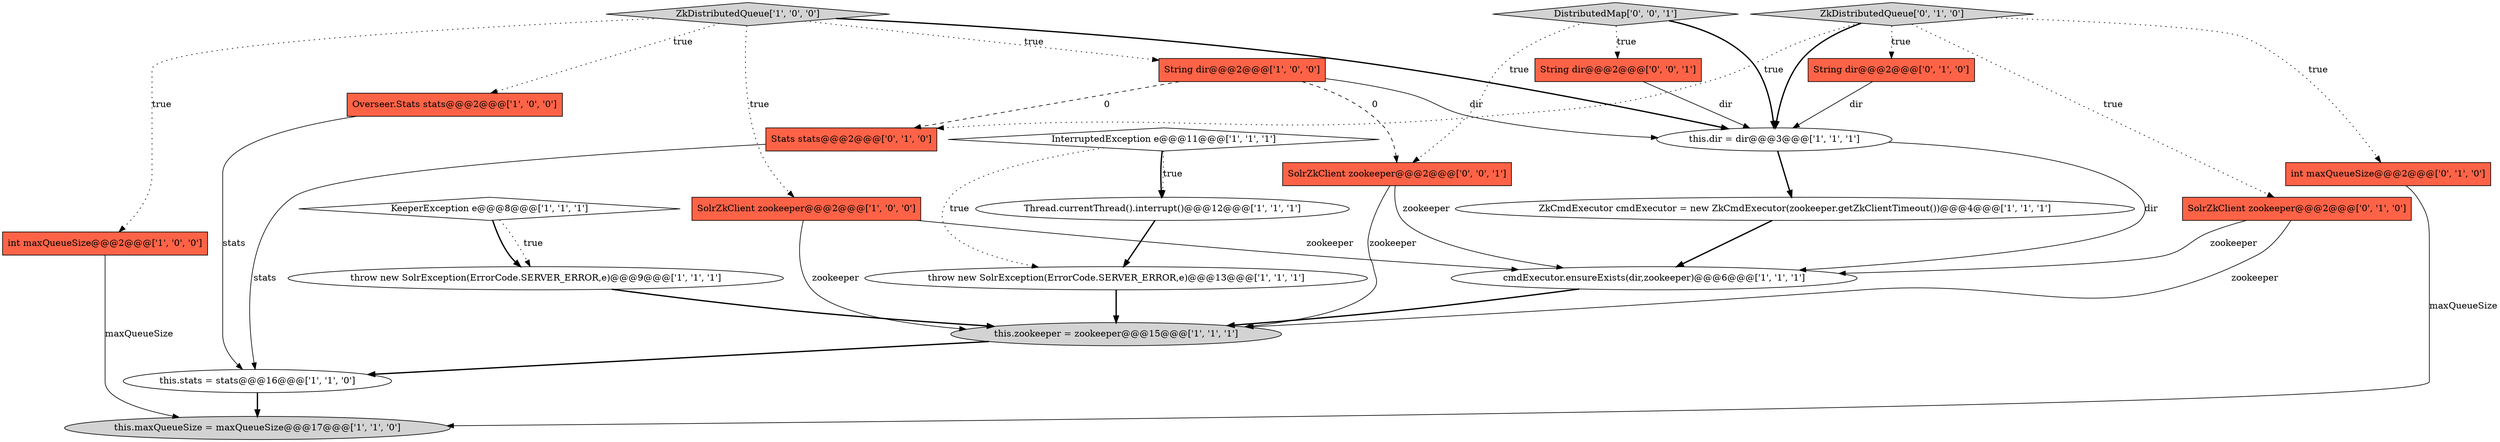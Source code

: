 digraph {
4 [style = filled, label = "this.maxQueueSize = maxQueueSize@@@17@@@['1', '1', '0']", fillcolor = lightgray, shape = ellipse image = "AAA0AAABBB1BBB"];
15 [style = filled, label = "this.dir = dir@@@3@@@['1', '1', '1']", fillcolor = white, shape = ellipse image = "AAA0AAABBB1BBB"];
23 [style = filled, label = "SolrZkClient zookeeper@@@2@@@['0', '0', '1']", fillcolor = tomato, shape = box image = "AAA0AAABBB3BBB"];
21 [style = filled, label = "DistributedMap['0', '0', '1']", fillcolor = lightgray, shape = diamond image = "AAA0AAABBB3BBB"];
12 [style = filled, label = "String dir@@@2@@@['1', '0', '0']", fillcolor = tomato, shape = box image = "AAA1AAABBB1BBB"];
6 [style = filled, label = "throw new SolrException(ErrorCode.SERVER_ERROR,e)@@@13@@@['1', '1', '1']", fillcolor = white, shape = ellipse image = "AAA0AAABBB1BBB"];
10 [style = filled, label = "this.stats = stats@@@16@@@['1', '1', '0']", fillcolor = white, shape = ellipse image = "AAA0AAABBB1BBB"];
8 [style = filled, label = "ZkCmdExecutor cmdExecutor = new ZkCmdExecutor(zookeeper.getZkClientTimeout())@@@4@@@['1', '1', '1']", fillcolor = white, shape = ellipse image = "AAA0AAABBB1BBB"];
7 [style = filled, label = "ZkDistributedQueue['1', '0', '0']", fillcolor = lightgray, shape = diamond image = "AAA0AAABBB1BBB"];
19 [style = filled, label = "SolrZkClient zookeeper@@@2@@@['0', '1', '0']", fillcolor = tomato, shape = box image = "AAA0AAABBB2BBB"];
11 [style = filled, label = "Overseer.Stats stats@@@2@@@['1', '0', '0']", fillcolor = tomato, shape = box image = "AAA0AAABBB1BBB"];
22 [style = filled, label = "String dir@@@2@@@['0', '0', '1']", fillcolor = tomato, shape = box image = "AAA0AAABBB3BBB"];
13 [style = filled, label = "KeeperException e@@@8@@@['1', '1', '1']", fillcolor = white, shape = diamond image = "AAA0AAABBB1BBB"];
5 [style = filled, label = "int maxQueueSize@@@2@@@['1', '0', '0']", fillcolor = tomato, shape = box image = "AAA0AAABBB1BBB"];
0 [style = filled, label = "SolrZkClient zookeeper@@@2@@@['1', '0', '0']", fillcolor = tomato, shape = box image = "AAA0AAABBB1BBB"];
18 [style = filled, label = "ZkDistributedQueue['0', '1', '0']", fillcolor = lightgray, shape = diamond image = "AAA0AAABBB2BBB"];
9 [style = filled, label = "cmdExecutor.ensureExists(dir,zookeeper)@@@6@@@['1', '1', '1']", fillcolor = white, shape = ellipse image = "AAA0AAABBB1BBB"];
2 [style = filled, label = "InterruptedException e@@@11@@@['1', '1', '1']", fillcolor = white, shape = diamond image = "AAA0AAABBB1BBB"];
14 [style = filled, label = "this.zookeeper = zookeeper@@@15@@@['1', '1', '1']", fillcolor = lightgray, shape = ellipse image = "AAA0AAABBB1BBB"];
1 [style = filled, label = "throw new SolrException(ErrorCode.SERVER_ERROR,e)@@@9@@@['1', '1', '1']", fillcolor = white, shape = ellipse image = "AAA0AAABBB1BBB"];
3 [style = filled, label = "Thread.currentThread().interrupt()@@@12@@@['1', '1', '1']", fillcolor = white, shape = ellipse image = "AAA0AAABBB1BBB"];
17 [style = filled, label = "int maxQueueSize@@@2@@@['0', '1', '0']", fillcolor = tomato, shape = box image = "AAA0AAABBB2BBB"];
20 [style = filled, label = "Stats stats@@@2@@@['0', '1', '0']", fillcolor = tomato, shape = box image = "AAA1AAABBB2BBB"];
16 [style = filled, label = "String dir@@@2@@@['0', '1', '0']", fillcolor = tomato, shape = box image = "AAA0AAABBB2BBB"];
12->15 [style = solid, label="dir"];
2->3 [style = dotted, label="true"];
20->10 [style = solid, label="stats"];
12->23 [style = dashed, label="0"];
12->20 [style = dashed, label="0"];
0->9 [style = solid, label="zookeeper"];
18->16 [style = dotted, label="true"];
21->15 [style = bold, label=""];
2->3 [style = bold, label=""];
18->15 [style = bold, label=""];
18->19 [style = dotted, label="true"];
11->10 [style = solid, label="stats"];
14->10 [style = bold, label=""];
0->14 [style = solid, label="zookeeper"];
3->6 [style = bold, label=""];
21->22 [style = dotted, label="true"];
23->9 [style = solid, label="zookeeper"];
18->20 [style = dotted, label="true"];
7->0 [style = dotted, label="true"];
13->1 [style = bold, label=""];
7->12 [style = dotted, label="true"];
7->5 [style = dotted, label="true"];
6->14 [style = bold, label=""];
13->1 [style = dotted, label="true"];
5->4 [style = solid, label="maxQueueSize"];
7->11 [style = dotted, label="true"];
2->6 [style = dotted, label="true"];
21->23 [style = dotted, label="true"];
23->14 [style = solid, label="zookeeper"];
8->9 [style = bold, label=""];
22->15 [style = solid, label="dir"];
19->14 [style = solid, label="zookeeper"];
9->14 [style = bold, label=""];
10->4 [style = bold, label=""];
7->15 [style = bold, label=""];
1->14 [style = bold, label=""];
18->17 [style = dotted, label="true"];
16->15 [style = solid, label="dir"];
17->4 [style = solid, label="maxQueueSize"];
15->9 [style = solid, label="dir"];
15->8 [style = bold, label=""];
19->9 [style = solid, label="zookeeper"];
}
